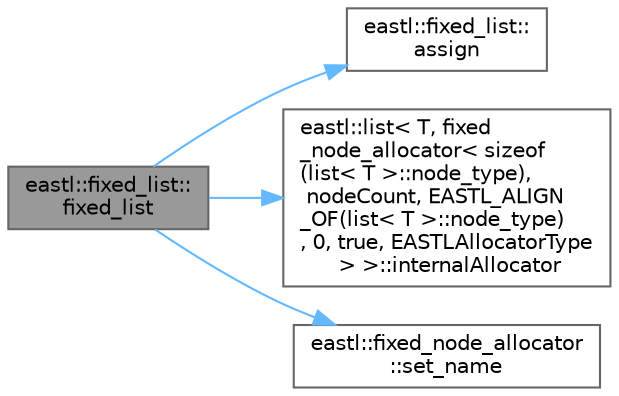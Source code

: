 digraph "eastl::fixed_list::fixed_list"
{
 // LATEX_PDF_SIZE
  bgcolor="transparent";
  edge [fontname=Helvetica,fontsize=10,labelfontname=Helvetica,labelfontsize=10];
  node [fontname=Helvetica,fontsize=10,shape=box,height=0.2,width=0.4];
  rankdir="LR";
  Node1 [id="Node000001",label="eastl::fixed_list::\lfixed_list",height=0.2,width=0.4,color="gray40", fillcolor="grey60", style="filled", fontcolor="black",tooltip=" "];
  Node1 -> Node2 [id="edge4_Node000001_Node000002",color="steelblue1",style="solid",tooltip=" "];
  Node2 [id="Node000002",label="eastl::fixed_list::\lassign",height=0.2,width=0.4,color="grey40", fillcolor="white", style="filled",URL="$classeastl_1_1fixed__list.html#a4887a8bb403f742f78737a350dc8cbf7",tooltip=" "];
  Node1 -> Node3 [id="edge5_Node000001_Node000003",color="steelblue1",style="solid",tooltip=" "];
  Node3 [id="Node000003",label="eastl::list\< T, fixed\l_node_allocator\< sizeof\l(list\< T \>::node_type),\l nodeCount, EASTL_ALIGN\l_OF(list\< T \>::node_type)\l, 0, true, EASTLAllocatorType\l \> \>::internalAllocator",height=0.2,width=0.4,color="grey40", fillcolor="white", style="filled",URL="$classeastl_1_1list.html#af5bb64493c3c7961cbfb04e43fedbe44",tooltip=" "];
  Node1 -> Node4 [id="edge6_Node000001_Node000004",color="steelblue1",style="solid",tooltip=" "];
  Node4 [id="Node000004",label="eastl::fixed_node_allocator\l::set_name",height=0.2,width=0.4,color="grey40", fillcolor="white", style="filled",URL="$classeastl_1_1fixed__node__allocator.html#ae4589082b31124df038066f3a7382707",tooltip=" "];
}
